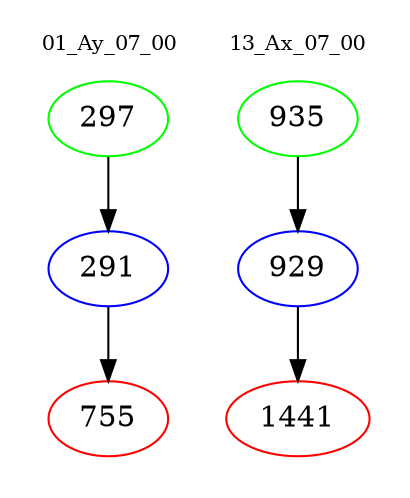 digraph{
subgraph cluster_0 {
color = white
label = "01_Ay_07_00";
fontsize=10;
T0_297 [label="297", color="green"]
T0_297 -> T0_291 [color="black"]
T0_291 [label="291", color="blue"]
T0_291 -> T0_755 [color="black"]
T0_755 [label="755", color="red"]
}
subgraph cluster_1 {
color = white
label = "13_Ax_07_00";
fontsize=10;
T1_935 [label="935", color="green"]
T1_935 -> T1_929 [color="black"]
T1_929 [label="929", color="blue"]
T1_929 -> T1_1441 [color="black"]
T1_1441 [label="1441", color="red"]
}
}
